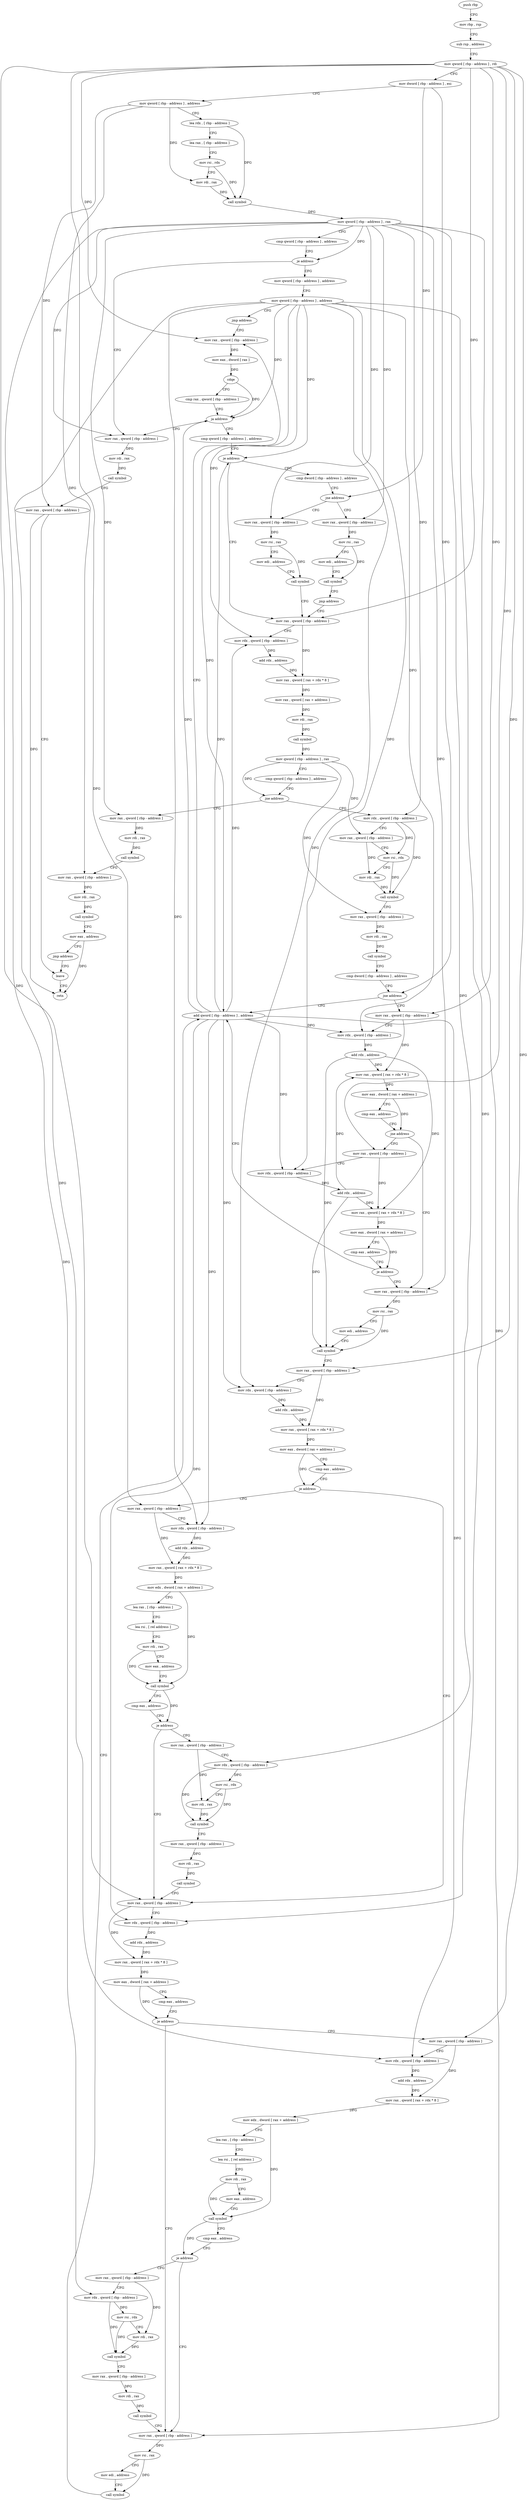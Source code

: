 digraph "func" {
"177891" [label = "push rbp" ]
"177892" [label = "mov rbp , rsp" ]
"177895" [label = "sub rsp , address" ]
"177899" [label = "mov qword [ rbp - address ] , rdi" ]
"177903" [label = "mov dword [ rbp - address ] , esi" ]
"177906" [label = "mov qword [ rbp - address ] , address" ]
"177914" [label = "lea rdx , [ rbp - address ]" ]
"177918" [label = "lea rax , [ rbp - address ]" ]
"177922" [label = "mov rsi , rdx" ]
"177925" [label = "mov rdi , rax" ]
"177928" [label = "call symbol" ]
"177933" [label = "mov qword [ rbp - address ] , rax" ]
"177937" [label = "cmp qword [ rbp - address ] , address" ]
"177942" [label = "je address" ]
"178447" [label = "mov rax , qword [ rbp - address ]" ]
"177948" [label = "mov qword [ rbp - address ] , address" ]
"178451" [label = "mov rdi , rax" ]
"178454" [label = "call symbol" ]
"178459" [label = "mov rax , qword [ rbp - address ]" ]
"178463" [label = "leave" ]
"177956" [label = "mov qword [ rbp - address ] , address" ]
"177964" [label = "jmp address" ]
"178429" [label = "mov rax , qword [ rbp - address ]" ]
"178433" [label = "mov eax , dword [ rax ]" ]
"178435" [label = "cdqe" ]
"178437" [label = "cmp rax , qword [ rbp - address ]" ]
"178441" [label = "ja address" ]
"177969" [label = "cmp qword [ rbp - address ] , address" ]
"177974" [label = "je address" ]
"178018" [label = "mov rax , qword [ rbp - address ]" ]
"177976" [label = "cmp dword [ rbp - address ] , address" ]
"178022" [label = "mov rdx , qword [ rbp - address ]" ]
"178026" [label = "add rdx , address" ]
"178030" [label = "mov rax , qword [ rax + rdx * 8 ]" ]
"178034" [label = "mov rax , qword [ rax + address ]" ]
"178038" [label = "mov rdi , rax" ]
"178041" [label = "call symbol" ]
"178046" [label = "mov qword [ rbp - address ] , rax" ]
"178050" [label = "cmp qword [ rbp - address ] , address" ]
"178055" [label = "jne address" ]
"178091" [label = "mov rdx , qword [ rbp - address ]" ]
"178057" [label = "mov rax , qword [ rbp - address ]" ]
"177980" [label = "jne address" ]
"178001" [label = "mov rax , qword [ rbp - address ]" ]
"177982" [label = "mov rax , qword [ rbp - address ]" ]
"178095" [label = "mov rax , qword [ rbp - address ]" ]
"178099" [label = "mov rsi , rdx" ]
"178102" [label = "mov rdi , rax" ]
"178105" [label = "call symbol" ]
"178110" [label = "mov rax , qword [ rbp - address ]" ]
"178114" [label = "mov rdi , rax" ]
"178117" [label = "call symbol" ]
"178122" [label = "cmp dword [ rbp - address ] , address" ]
"178126" [label = "jne address" ]
"178424" [label = "add qword [ rbp - address ] , address" ]
"178132" [label = "mov rax , qword [ rbp - address ]" ]
"178061" [label = "mov rdi , rax" ]
"178064" [label = "call symbol" ]
"178069" [label = "mov rax , qword [ rbp - address ]" ]
"178073" [label = "mov rdi , rax" ]
"178076" [label = "call symbol" ]
"178081" [label = "mov eax , address" ]
"178086" [label = "jmp address" ]
"178005" [label = "mov rsi , rax" ]
"178008" [label = "mov edi , address" ]
"178013" [label = "call symbol" ]
"177986" [label = "mov rsi , rax" ]
"177989" [label = "mov edi , address" ]
"177994" [label = "call symbol" ]
"177999" [label = "jmp address" ]
"178136" [label = "mov rdx , qword [ rbp - address ]" ]
"178140" [label = "add rdx , address" ]
"178144" [label = "mov rax , qword [ rax + rdx * 8 ]" ]
"178148" [label = "mov eax , dword [ rax + address ]" ]
"178151" [label = "cmp eax , address" ]
"178154" [label = "jne address" ]
"178184" [label = "mov rax , qword [ rbp - address ]" ]
"178156" [label = "mov rax , qword [ rbp - address ]" ]
"178464" [label = "retn" ]
"178188" [label = "mov rsi , rax" ]
"178191" [label = "mov edi , address" ]
"178196" [label = "call symbol" ]
"178201" [label = "mov rax , qword [ rbp - address ]" ]
"178205" [label = "mov rdx , qword [ rbp - address ]" ]
"178209" [label = "add rdx , address" ]
"178213" [label = "mov rax , qword [ rax + rdx * 8 ]" ]
"178217" [label = "mov eax , dword [ rax + address ]" ]
"178220" [label = "cmp eax , address" ]
"178223" [label = "je address" ]
"178304" [label = "mov rax , qword [ rbp - address ]" ]
"178225" [label = "mov rax , qword [ rbp - address ]" ]
"178160" [label = "mov rdx , qword [ rbp - address ]" ]
"178164" [label = "add rdx , address" ]
"178168" [label = "mov rax , qword [ rax + rdx * 8 ]" ]
"178172" [label = "mov eax , dword [ rax + address ]" ]
"178175" [label = "cmp eax , address" ]
"178178" [label = "je address" ]
"178308" [label = "mov rdx , qword [ rbp - address ]" ]
"178312" [label = "add rdx , address" ]
"178316" [label = "mov rax , qword [ rax + rdx * 8 ]" ]
"178320" [label = "mov eax , dword [ rax + address ]" ]
"178323" [label = "cmp eax , address" ]
"178326" [label = "je address" ]
"178407" [label = "mov rax , qword [ rbp - address ]" ]
"178328" [label = "mov rax , qword [ rbp - address ]" ]
"178229" [label = "mov rdx , qword [ rbp - address ]" ]
"178233" [label = "add rdx , address" ]
"178237" [label = "mov rax , qword [ rax + rdx * 8 ]" ]
"178241" [label = "mov edx , dword [ rax + address ]" ]
"178244" [label = "lea rax , [ rbp - address ]" ]
"178248" [label = "lea rsi , [ rel address ]" ]
"178255" [label = "mov rdi , rax" ]
"178258" [label = "mov eax , address" ]
"178263" [label = "call symbol" ]
"178268" [label = "cmp eax , address" ]
"178271" [label = "je address" ]
"178273" [label = "mov rax , qword [ rbp - address ]" ]
"178411" [label = "mov rsi , rax" ]
"178414" [label = "mov edi , address" ]
"178419" [label = "call symbol" ]
"178332" [label = "mov rdx , qword [ rbp - address ]" ]
"178336" [label = "add rdx , address" ]
"178340" [label = "mov rax , qword [ rax + rdx * 8 ]" ]
"178344" [label = "mov edx , dword [ rax + address ]" ]
"178347" [label = "lea rax , [ rbp - address ]" ]
"178351" [label = "lea rsi , [ rel address ]" ]
"178358" [label = "mov rdi , rax" ]
"178361" [label = "mov eax , address" ]
"178366" [label = "call symbol" ]
"178371" [label = "cmp eax , address" ]
"178374" [label = "je address" ]
"178376" [label = "mov rax , qword [ rbp - address ]" ]
"178277" [label = "mov rdx , qword [ rbp - address ]" ]
"178281" [label = "mov rsi , rdx" ]
"178284" [label = "mov rdi , rax" ]
"178287" [label = "call symbol" ]
"178292" [label = "mov rax , qword [ rbp - address ]" ]
"178296" [label = "mov rdi , rax" ]
"178299" [label = "call symbol" ]
"178380" [label = "mov rdx , qword [ rbp - address ]" ]
"178384" [label = "mov rsi , rdx" ]
"178387" [label = "mov rdi , rax" ]
"178390" [label = "call symbol" ]
"178395" [label = "mov rax , qword [ rbp - address ]" ]
"178399" [label = "mov rdi , rax" ]
"178402" [label = "call symbol" ]
"177891" -> "177892" [ label = "CFG" ]
"177892" -> "177895" [ label = "CFG" ]
"177895" -> "177899" [ label = "CFG" ]
"177899" -> "177903" [ label = "CFG" ]
"177899" -> "178429" [ label = "DFG" ]
"177899" -> "178018" [ label = "DFG" ]
"177899" -> "178132" [ label = "DFG" ]
"177899" -> "178201" [ label = "DFG" ]
"177899" -> "178156" [ label = "DFG" ]
"177899" -> "178304" [ label = "DFG" ]
"177899" -> "178225" [ label = "DFG" ]
"177899" -> "178328" [ label = "DFG" ]
"177903" -> "177906" [ label = "CFG" ]
"177903" -> "177980" [ label = "DFG" ]
"177903" -> "178126" [ label = "DFG" ]
"177906" -> "177914" [ label = "CFG" ]
"177906" -> "178459" [ label = "DFG" ]
"177906" -> "178069" [ label = "DFG" ]
"177906" -> "177925" [ label = "DFG" ]
"177914" -> "177918" [ label = "CFG" ]
"177914" -> "177928" [ label = "DFG" ]
"177918" -> "177922" [ label = "CFG" ]
"177922" -> "177925" [ label = "CFG" ]
"177922" -> "177928" [ label = "DFG" ]
"177925" -> "177928" [ label = "DFG" ]
"177928" -> "177933" [ label = "DFG" ]
"177933" -> "177937" [ label = "CFG" ]
"177933" -> "177942" [ label = "DFG" ]
"177933" -> "178447" [ label = "DFG" ]
"177933" -> "178091" [ label = "DFG" ]
"177933" -> "178057" [ label = "DFG" ]
"177933" -> "178001" [ label = "DFG" ]
"177933" -> "177982" [ label = "DFG" ]
"177933" -> "178184" [ label = "DFG" ]
"177933" -> "178407" [ label = "DFG" ]
"177933" -> "178277" [ label = "DFG" ]
"177933" -> "178380" [ label = "DFG" ]
"177937" -> "177942" [ label = "CFG" ]
"177942" -> "178447" [ label = "CFG" ]
"177942" -> "177948" [ label = "CFG" ]
"178447" -> "178451" [ label = "DFG" ]
"177948" -> "177956" [ label = "CFG" ]
"178451" -> "178454" [ label = "DFG" ]
"178454" -> "178459" [ label = "CFG" ]
"178459" -> "178463" [ label = "CFG" ]
"178459" -> "178464" [ label = "DFG" ]
"178463" -> "178464" [ label = "CFG" ]
"177956" -> "177964" [ label = "CFG" ]
"177956" -> "178441" [ label = "DFG" ]
"177956" -> "177974" [ label = "DFG" ]
"177956" -> "178022" [ label = "DFG" ]
"177956" -> "178424" [ label = "DFG" ]
"177956" -> "178136" [ label = "DFG" ]
"177956" -> "178205" [ label = "DFG" ]
"177956" -> "178160" [ label = "DFG" ]
"177956" -> "178308" [ label = "DFG" ]
"177956" -> "178229" [ label = "DFG" ]
"177956" -> "178332" [ label = "DFG" ]
"177964" -> "178429" [ label = "CFG" ]
"178429" -> "178433" [ label = "DFG" ]
"178433" -> "178435" [ label = "DFG" ]
"178435" -> "178437" [ label = "CFG" ]
"178435" -> "178441" [ label = "DFG" ]
"178437" -> "178441" [ label = "CFG" ]
"178441" -> "177969" [ label = "CFG" ]
"178441" -> "178447" [ label = "CFG" ]
"177969" -> "177974" [ label = "CFG" ]
"177974" -> "178018" [ label = "CFG" ]
"177974" -> "177976" [ label = "CFG" ]
"178018" -> "178022" [ label = "CFG" ]
"178018" -> "178030" [ label = "DFG" ]
"177976" -> "177980" [ label = "CFG" ]
"178022" -> "178026" [ label = "DFG" ]
"178026" -> "178030" [ label = "DFG" ]
"178030" -> "178034" [ label = "DFG" ]
"178034" -> "178038" [ label = "DFG" ]
"178038" -> "178041" [ label = "DFG" ]
"178041" -> "178046" [ label = "DFG" ]
"178046" -> "178050" [ label = "CFG" ]
"178046" -> "178055" [ label = "DFG" ]
"178046" -> "178095" [ label = "DFG" ]
"178046" -> "178110" [ label = "DFG" ]
"178050" -> "178055" [ label = "CFG" ]
"178055" -> "178091" [ label = "CFG" ]
"178055" -> "178057" [ label = "CFG" ]
"178091" -> "178095" [ label = "CFG" ]
"178091" -> "178099" [ label = "DFG" ]
"178091" -> "178105" [ label = "DFG" ]
"178057" -> "178061" [ label = "DFG" ]
"177980" -> "178001" [ label = "CFG" ]
"177980" -> "177982" [ label = "CFG" ]
"178001" -> "178005" [ label = "DFG" ]
"177982" -> "177986" [ label = "DFG" ]
"178095" -> "178099" [ label = "CFG" ]
"178095" -> "178102" [ label = "DFG" ]
"178099" -> "178102" [ label = "CFG" ]
"178099" -> "178105" [ label = "DFG" ]
"178102" -> "178105" [ label = "DFG" ]
"178105" -> "178110" [ label = "CFG" ]
"178110" -> "178114" [ label = "DFG" ]
"178114" -> "178117" [ label = "DFG" ]
"178117" -> "178122" [ label = "CFG" ]
"178122" -> "178126" [ label = "CFG" ]
"178126" -> "178424" [ label = "CFG" ]
"178126" -> "178132" [ label = "CFG" ]
"178424" -> "178429" [ label = "CFG" ]
"178424" -> "178441" [ label = "DFG" ]
"178424" -> "177974" [ label = "DFG" ]
"178424" -> "178022" [ label = "DFG" ]
"178424" -> "178136" [ label = "DFG" ]
"178424" -> "178205" [ label = "DFG" ]
"178424" -> "178160" [ label = "DFG" ]
"178424" -> "178308" [ label = "DFG" ]
"178424" -> "178229" [ label = "DFG" ]
"178424" -> "178332" [ label = "DFG" ]
"178132" -> "178136" [ label = "CFG" ]
"178132" -> "178144" [ label = "DFG" ]
"178061" -> "178064" [ label = "DFG" ]
"178064" -> "178069" [ label = "CFG" ]
"178069" -> "178073" [ label = "DFG" ]
"178073" -> "178076" [ label = "DFG" ]
"178076" -> "178081" [ label = "CFG" ]
"178081" -> "178086" [ label = "CFG" ]
"178081" -> "178464" [ label = "DFG" ]
"178086" -> "178463" [ label = "CFG" ]
"178005" -> "178008" [ label = "CFG" ]
"178005" -> "178013" [ label = "DFG" ]
"178008" -> "178013" [ label = "CFG" ]
"178013" -> "178018" [ label = "CFG" ]
"177986" -> "177989" [ label = "CFG" ]
"177986" -> "177994" [ label = "DFG" ]
"177989" -> "177994" [ label = "CFG" ]
"177994" -> "177999" [ label = "CFG" ]
"177999" -> "178018" [ label = "CFG" ]
"178136" -> "178140" [ label = "DFG" ]
"178140" -> "178144" [ label = "DFG" ]
"178140" -> "178196" [ label = "DFG" ]
"178140" -> "178168" [ label = "DFG" ]
"178144" -> "178148" [ label = "DFG" ]
"178148" -> "178151" [ label = "CFG" ]
"178148" -> "178154" [ label = "DFG" ]
"178151" -> "178154" [ label = "CFG" ]
"178154" -> "178184" [ label = "CFG" ]
"178154" -> "178156" [ label = "CFG" ]
"178184" -> "178188" [ label = "DFG" ]
"178156" -> "178160" [ label = "CFG" ]
"178156" -> "178168" [ label = "DFG" ]
"178188" -> "178191" [ label = "CFG" ]
"178188" -> "178196" [ label = "DFG" ]
"178191" -> "178196" [ label = "CFG" ]
"178196" -> "178201" [ label = "CFG" ]
"178201" -> "178205" [ label = "CFG" ]
"178201" -> "178213" [ label = "DFG" ]
"178205" -> "178209" [ label = "DFG" ]
"178209" -> "178213" [ label = "DFG" ]
"178213" -> "178217" [ label = "DFG" ]
"178217" -> "178220" [ label = "CFG" ]
"178217" -> "178223" [ label = "DFG" ]
"178220" -> "178223" [ label = "CFG" ]
"178223" -> "178304" [ label = "CFG" ]
"178223" -> "178225" [ label = "CFG" ]
"178304" -> "178308" [ label = "CFG" ]
"178304" -> "178316" [ label = "DFG" ]
"178225" -> "178229" [ label = "CFG" ]
"178225" -> "178237" [ label = "DFG" ]
"178160" -> "178164" [ label = "DFG" ]
"178164" -> "178168" [ label = "DFG" ]
"178164" -> "178144" [ label = "DFG" ]
"178164" -> "178196" [ label = "DFG" ]
"178168" -> "178172" [ label = "DFG" ]
"178172" -> "178175" [ label = "CFG" ]
"178172" -> "178178" [ label = "DFG" ]
"178175" -> "178178" [ label = "CFG" ]
"178178" -> "178424" [ label = "CFG" ]
"178178" -> "178184" [ label = "CFG" ]
"178308" -> "178312" [ label = "DFG" ]
"178312" -> "178316" [ label = "DFG" ]
"178316" -> "178320" [ label = "DFG" ]
"178320" -> "178323" [ label = "CFG" ]
"178320" -> "178326" [ label = "DFG" ]
"178323" -> "178326" [ label = "CFG" ]
"178326" -> "178407" [ label = "CFG" ]
"178326" -> "178328" [ label = "CFG" ]
"178407" -> "178411" [ label = "DFG" ]
"178328" -> "178332" [ label = "CFG" ]
"178328" -> "178340" [ label = "DFG" ]
"178229" -> "178233" [ label = "DFG" ]
"178233" -> "178237" [ label = "DFG" ]
"178237" -> "178241" [ label = "DFG" ]
"178241" -> "178244" [ label = "CFG" ]
"178241" -> "178263" [ label = "DFG" ]
"178244" -> "178248" [ label = "CFG" ]
"178248" -> "178255" [ label = "CFG" ]
"178255" -> "178258" [ label = "CFG" ]
"178255" -> "178263" [ label = "DFG" ]
"178258" -> "178263" [ label = "CFG" ]
"178263" -> "178268" [ label = "CFG" ]
"178263" -> "178271" [ label = "DFG" ]
"178268" -> "178271" [ label = "CFG" ]
"178271" -> "178304" [ label = "CFG" ]
"178271" -> "178273" [ label = "CFG" ]
"178273" -> "178277" [ label = "CFG" ]
"178273" -> "178284" [ label = "DFG" ]
"178411" -> "178414" [ label = "CFG" ]
"178411" -> "178419" [ label = "DFG" ]
"178414" -> "178419" [ label = "CFG" ]
"178419" -> "178424" [ label = "CFG" ]
"178332" -> "178336" [ label = "DFG" ]
"178336" -> "178340" [ label = "DFG" ]
"178340" -> "178344" [ label = "DFG" ]
"178344" -> "178347" [ label = "CFG" ]
"178344" -> "178366" [ label = "DFG" ]
"178347" -> "178351" [ label = "CFG" ]
"178351" -> "178358" [ label = "CFG" ]
"178358" -> "178361" [ label = "CFG" ]
"178358" -> "178366" [ label = "DFG" ]
"178361" -> "178366" [ label = "CFG" ]
"178366" -> "178371" [ label = "CFG" ]
"178366" -> "178374" [ label = "DFG" ]
"178371" -> "178374" [ label = "CFG" ]
"178374" -> "178407" [ label = "CFG" ]
"178374" -> "178376" [ label = "CFG" ]
"178376" -> "178380" [ label = "CFG" ]
"178376" -> "178387" [ label = "DFG" ]
"178277" -> "178281" [ label = "DFG" ]
"178277" -> "178287" [ label = "DFG" ]
"178281" -> "178284" [ label = "CFG" ]
"178281" -> "178287" [ label = "DFG" ]
"178284" -> "178287" [ label = "DFG" ]
"178287" -> "178292" [ label = "CFG" ]
"178292" -> "178296" [ label = "DFG" ]
"178296" -> "178299" [ label = "DFG" ]
"178299" -> "178304" [ label = "CFG" ]
"178380" -> "178384" [ label = "DFG" ]
"178380" -> "178390" [ label = "DFG" ]
"178384" -> "178387" [ label = "CFG" ]
"178384" -> "178390" [ label = "DFG" ]
"178387" -> "178390" [ label = "DFG" ]
"178390" -> "178395" [ label = "CFG" ]
"178395" -> "178399" [ label = "DFG" ]
"178399" -> "178402" [ label = "DFG" ]
"178402" -> "178407" [ label = "CFG" ]
}
